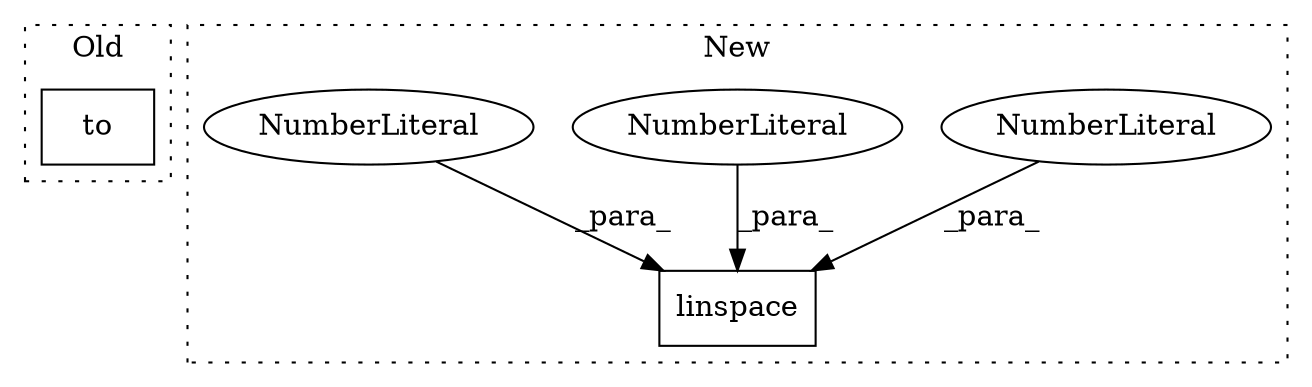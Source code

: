 digraph G {
subgraph cluster0 {
1 [label="to" a="32" s="2557,2566" l="3,1" shape="box"];
label = "Old";
style="dotted";
}
subgraph cluster1 {
2 [label="linspace" a="32" s="4212,4241" l="9,1" shape="box"];
3 [label="NumberLiteral" a="34" s="4223" l="3" shape="ellipse"];
4 [label="NumberLiteral" a="34" s="4221" l="1" shape="ellipse"];
5 [label="NumberLiteral" a="34" s="4227" l="1" shape="ellipse"];
label = "New";
style="dotted";
}
3 -> 2 [label="_para_"];
4 -> 2 [label="_para_"];
5 -> 2 [label="_para_"];
}